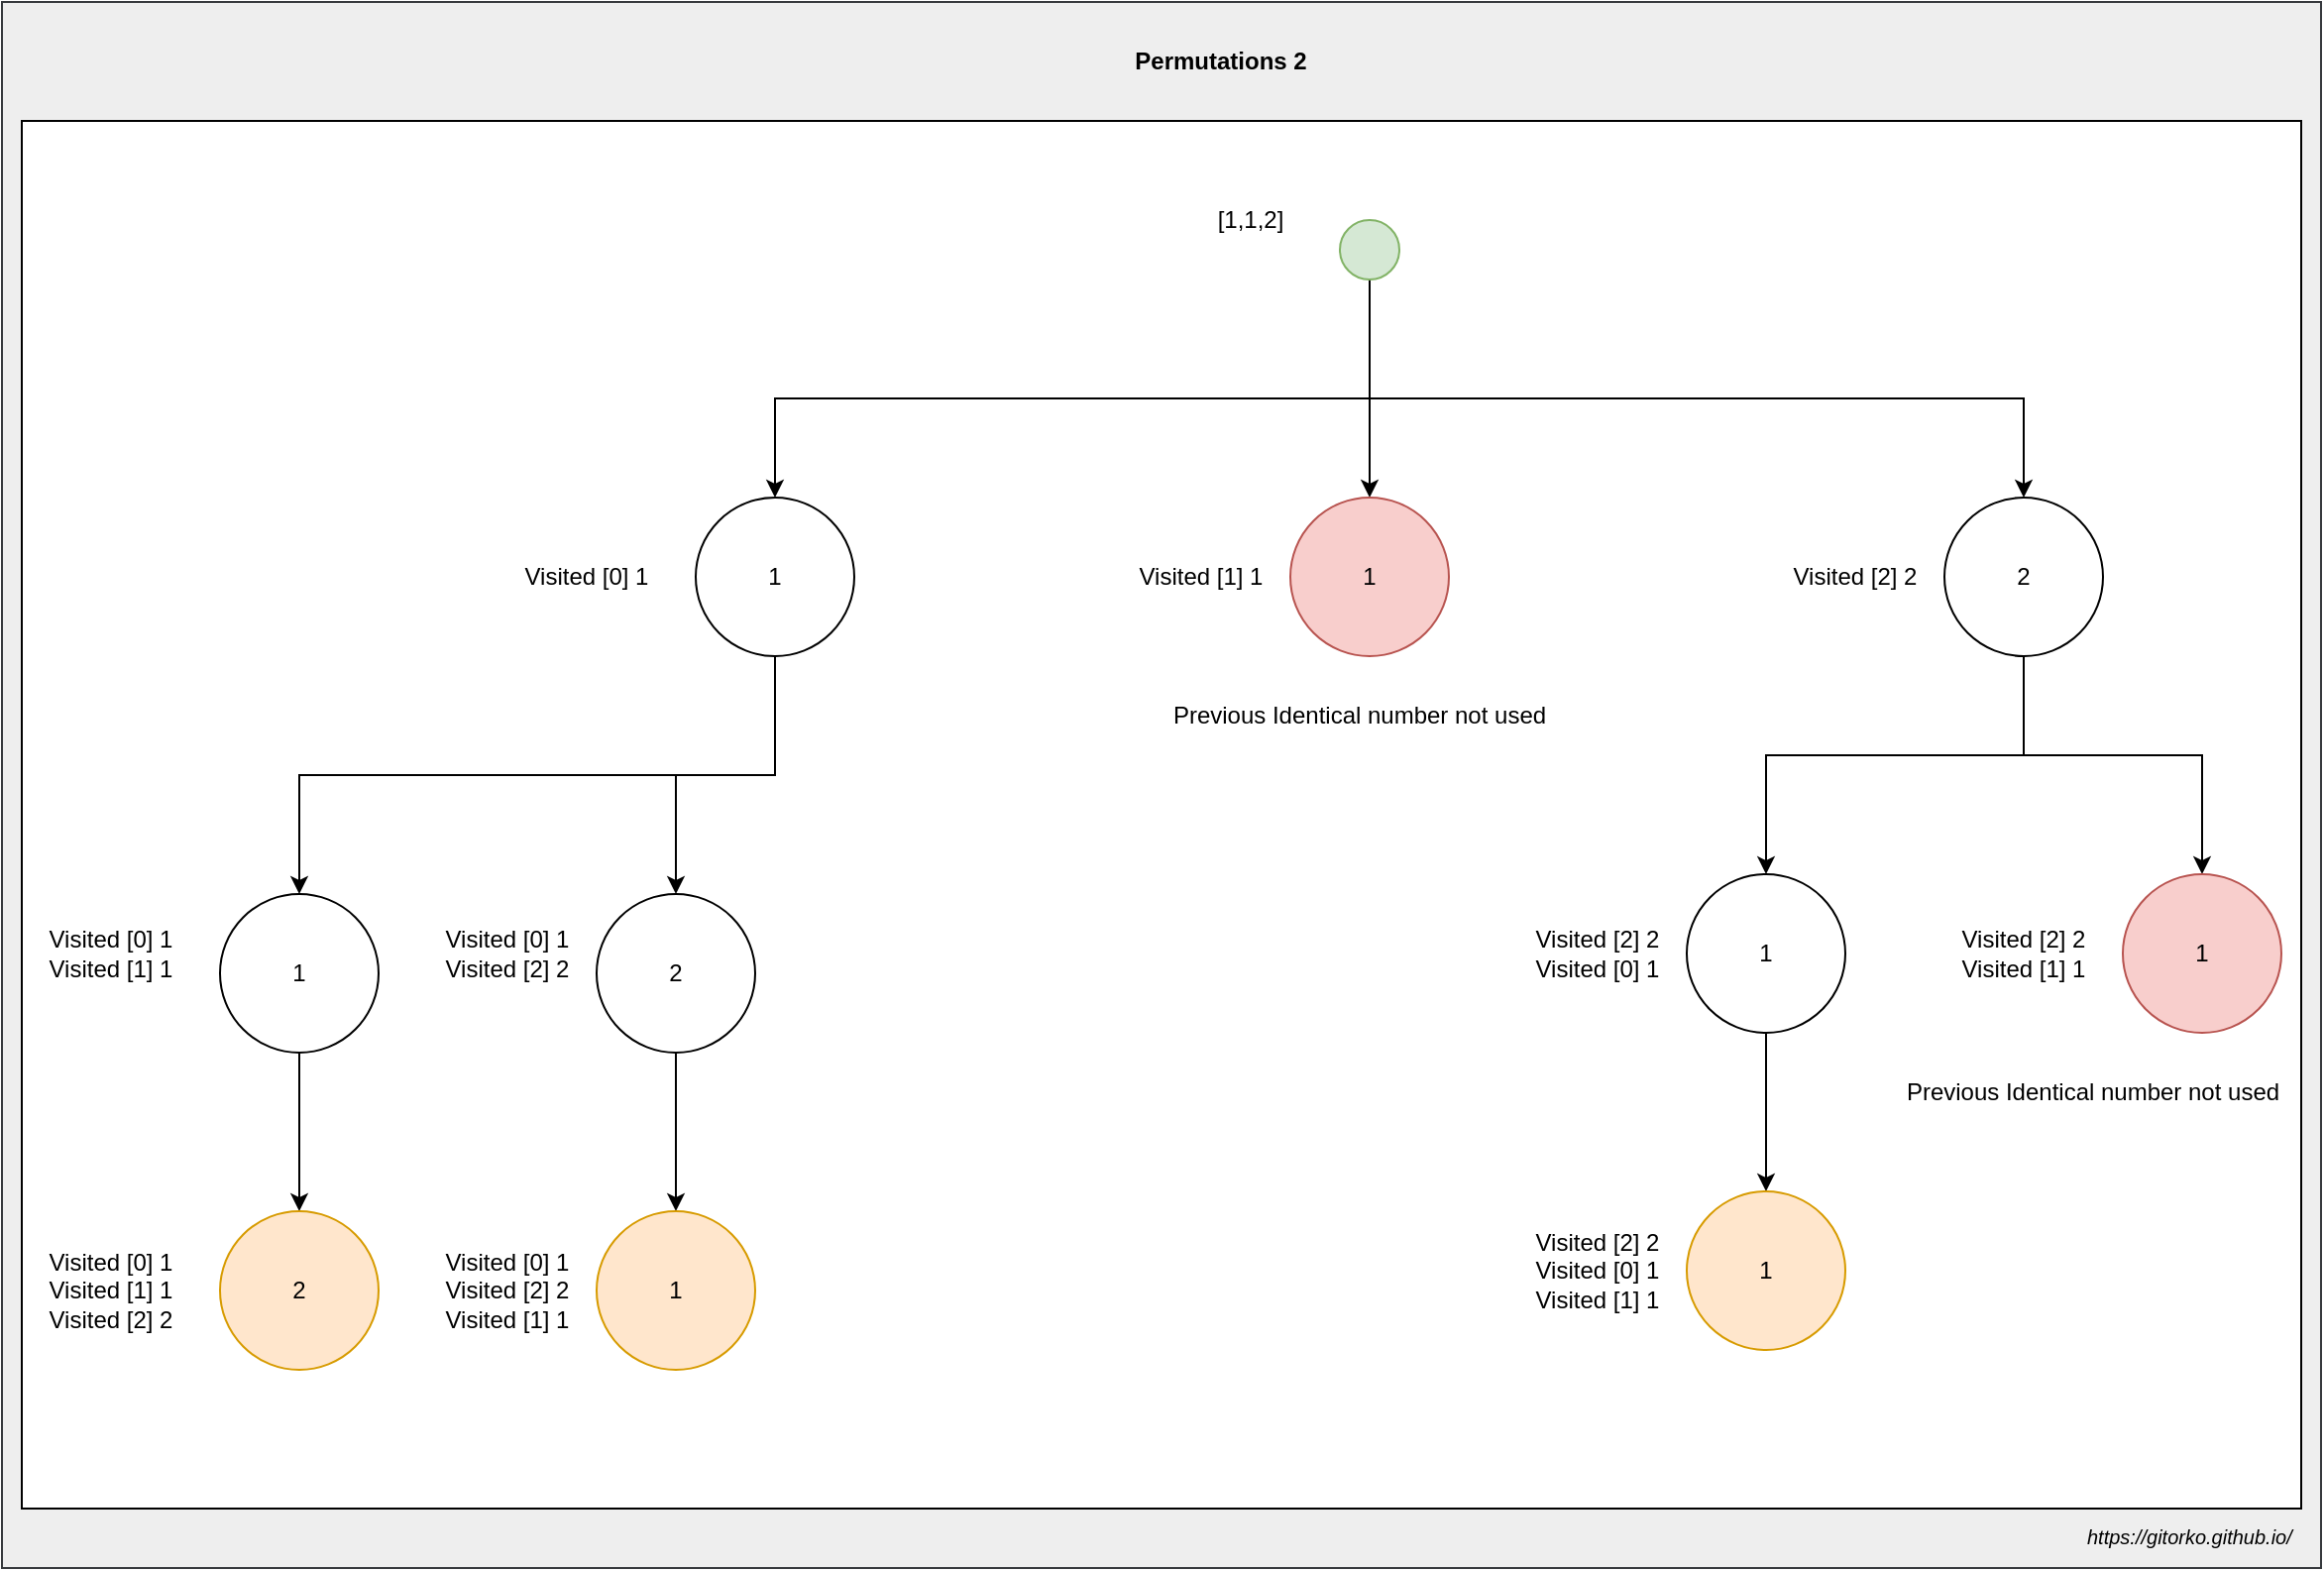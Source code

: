 <mxfile version="12.6.5" type="device"><diagram id="D81CD6O-xbuxdXITjbYE" name="Page-1"><mxGraphModel dx="1801" dy="1002" grid="1" gridSize="10" guides="1" tooltips="1" connect="1" arrows="1" fold="1" page="1" pageScale="1" pageWidth="500" pageHeight="1200" math="0" shadow="0"><root><mxCell id="0"/><mxCell id="1" parent="0"/><mxCell id="B4lcNj0vANavylaV1LOG-54" value="" style="rounded=0;whiteSpace=wrap;html=1;fillColor=#eeeeee;strokeColor=#36393d;" parent="1" vertex="1"><mxGeometry x="-380" y="60" width="1170" height="790" as="geometry"/></mxCell><mxCell id="B4lcNj0vANavylaV1LOG-52" value="" style="rounded=0;whiteSpace=wrap;html=1;" parent="1" vertex="1"><mxGeometry x="-370" y="120" width="1150" height="700" as="geometry"/></mxCell><mxCell id="B4lcNj0vANavylaV1LOG-4" style="edgeStyle=orthogonalEdgeStyle;rounded=0;orthogonalLoop=1;jettySize=auto;html=1;exitX=0.5;exitY=1;exitDx=0;exitDy=0;" parent="1" source="B4lcNj0vANavylaV1LOG-1" target="B4lcNj0vANavylaV1LOG-2" edge="1"><mxGeometry relative="1" as="geometry"><Array as="points"><mxPoint x="310" y="260"/><mxPoint x="10" y="260"/></Array></mxGeometry></mxCell><mxCell id="B4lcNj0vANavylaV1LOG-7" value="" style="edgeStyle=orthogonalEdgeStyle;rounded=0;orthogonalLoop=1;jettySize=auto;html=1;exitX=0.5;exitY=1;exitDx=0;exitDy=0;entryX=0.5;entryY=0;entryDx=0;entryDy=0;" parent="1" source="B4lcNj0vANavylaV1LOG-1" target="B4lcNj0vANavylaV1LOG-6" edge="1"><mxGeometry relative="1" as="geometry"><Array as="points"><mxPoint x="310" y="260"/><mxPoint x="640" y="260"/></Array></mxGeometry></mxCell><mxCell id="B4lcNj0vANavylaV1LOG-9" value="" style="edgeStyle=orthogonalEdgeStyle;rounded=0;orthogonalLoop=1;jettySize=auto;html=1;" parent="1" source="B4lcNj0vANavylaV1LOG-1" target="B4lcNj0vANavylaV1LOG-8" edge="1"><mxGeometry relative="1" as="geometry"><Array as="points"><mxPoint x="310" y="185"/><mxPoint x="310" y="350"/></Array></mxGeometry></mxCell><mxCell id="B4lcNj0vANavylaV1LOG-1" value="" style="ellipse;whiteSpace=wrap;html=1;aspect=fixed;fillColor=#d5e8d4;strokeColor=#82b366;" parent="1" vertex="1"><mxGeometry x="295" y="170" width="30" height="30" as="geometry"/></mxCell><mxCell id="B4lcNj0vANavylaV1LOG-8" value="1" style="ellipse;whiteSpace=wrap;html=1;aspect=fixed;fillColor=#f8cecc;strokeColor=#b85450;" parent="1" vertex="1"><mxGeometry x="270" y="310" width="80" height="80" as="geometry"/></mxCell><mxCell id="B4lcNj0vANavylaV1LOG-38" value="" style="edgeStyle=orthogonalEdgeStyle;rounded=0;orthogonalLoop=1;jettySize=auto;html=1;" parent="1" target="B4lcNj0vANavylaV1LOG-37" edge="1"><mxGeometry relative="1" as="geometry"><mxPoint x="330" y="580" as="sourcePoint"/></mxGeometry></mxCell><mxCell id="B4lcNj0vANavylaV1LOG-43" value="" style="edgeStyle=orthogonalEdgeStyle;rounded=0;orthogonalLoop=1;jettySize=auto;html=1;exitX=0.5;exitY=1;exitDx=0;exitDy=0;" parent="1" source="B4lcNj0vANavylaV1LOG-6" target="B4lcNj0vANavylaV1LOG-42" edge="1"><mxGeometry relative="1" as="geometry"><Array as="points"><mxPoint x="640" y="440"/><mxPoint x="510" y="440"/></Array></mxGeometry></mxCell><mxCell id="B4lcNj0vANavylaV1LOG-50" style="edgeStyle=orthogonalEdgeStyle;rounded=0;orthogonalLoop=1;jettySize=auto;html=1;entryX=0.5;entryY=0;entryDx=0;entryDy=0;" parent="1" source="B4lcNj0vANavylaV1LOG-6" target="B4lcNj0vANavylaV1LOG-49" edge="1"><mxGeometry relative="1" as="geometry"><Array as="points"><mxPoint x="640" y="440"/><mxPoint x="730" y="440"/></Array></mxGeometry></mxCell><mxCell id="B4lcNj0vANavylaV1LOG-6" value="2" style="ellipse;whiteSpace=wrap;html=1;aspect=fixed;" parent="1" vertex="1"><mxGeometry x="600" y="310" width="80" height="80" as="geometry"/></mxCell><mxCell id="B4lcNj0vANavylaV1LOG-46" value="" style="edgeStyle=orthogonalEdgeStyle;rounded=0;orthogonalLoop=1;jettySize=auto;html=1;" parent="1" source="B4lcNj0vANavylaV1LOG-42" target="B4lcNj0vANavylaV1LOG-45" edge="1"><mxGeometry relative="1" as="geometry"/></mxCell><mxCell id="B4lcNj0vANavylaV1LOG-42" value="1" style="ellipse;whiteSpace=wrap;html=1;aspect=fixed;" parent="1" vertex="1"><mxGeometry x="470" y="500" width="80" height="80" as="geometry"/></mxCell><mxCell id="B4lcNj0vANavylaV1LOG-45" value="1" style="ellipse;whiteSpace=wrap;html=1;aspect=fixed;fillColor=#ffe6cc;strokeColor=#d79b00;" parent="1" vertex="1"><mxGeometry x="470" y="660" width="80" height="80" as="geometry"/></mxCell><mxCell id="B4lcNj0vANavylaV1LOG-12" value="" style="edgeStyle=orthogonalEdgeStyle;rounded=0;orthogonalLoop=1;jettySize=auto;html=1;exitX=0.5;exitY=1;exitDx=0;exitDy=0;" parent="1" source="B4lcNj0vANavylaV1LOG-2" target="B4lcNj0vANavylaV1LOG-11" edge="1"><mxGeometry relative="1" as="geometry"/></mxCell><mxCell id="B4lcNj0vANavylaV1LOG-21" style="edgeStyle=orthogonalEdgeStyle;rounded=0;orthogonalLoop=1;jettySize=auto;html=1;" parent="1" source="B4lcNj0vANavylaV1LOG-2" target="B4lcNj0vANavylaV1LOG-20" edge="1"><mxGeometry relative="1" as="geometry"/></mxCell><mxCell id="B4lcNj0vANavylaV1LOG-2" value="1" style="ellipse;whiteSpace=wrap;html=1;aspect=fixed;" parent="1" vertex="1"><mxGeometry x="-30" y="310" width="80" height="80" as="geometry"/></mxCell><mxCell id="B4lcNj0vANavylaV1LOG-15" value="" style="edgeStyle=orthogonalEdgeStyle;rounded=0;orthogonalLoop=1;jettySize=auto;html=1;" parent="1" source="B4lcNj0vANavylaV1LOG-11" target="B4lcNj0vANavylaV1LOG-14" edge="1"><mxGeometry relative="1" as="geometry"/></mxCell><mxCell id="B4lcNj0vANavylaV1LOG-11" value="1" style="ellipse;whiteSpace=wrap;html=1;aspect=fixed;" parent="1" vertex="1"><mxGeometry x="-270" y="510" width="80" height="80" as="geometry"/></mxCell><mxCell id="B4lcNj0vANavylaV1LOG-14" value="2" style="ellipse;whiteSpace=wrap;html=1;aspect=fixed;fillColor=#ffe6cc;strokeColor=#d79b00;" parent="1" vertex="1"><mxGeometry x="-270" y="670" width="80" height="80" as="geometry"/></mxCell><mxCell id="B4lcNj0vANavylaV1LOG-5" value="[1,1,2]" style="text;html=1;strokeColor=none;fillColor=none;align=center;verticalAlign=middle;whiteSpace=wrap;rounded=0;" parent="1" vertex="1"><mxGeometry x="230" y="160" width="40" height="20" as="geometry"/></mxCell><mxCell id="B4lcNj0vANavylaV1LOG-10" value="Visited [0] 1" style="text;html=1;strokeColor=none;fillColor=none;align=center;verticalAlign=middle;whiteSpace=wrap;rounded=0;" parent="1" vertex="1"><mxGeometry x="-120" y="340" width="70" height="20" as="geometry"/></mxCell><mxCell id="B4lcNj0vANavylaV1LOG-13" value="Visited [0] 1&lt;br&gt;Visited [1] 1" style="text;html=1;strokeColor=none;fillColor=none;align=center;verticalAlign=middle;whiteSpace=wrap;rounded=0;" parent="1" vertex="1"><mxGeometry x="-360" y="530" width="70" height="20" as="geometry"/></mxCell><mxCell id="B4lcNj0vANavylaV1LOG-16" value="Visited [0] 1&lt;br&gt;Visited [1] 1&lt;br&gt;Visited [2] 2" style="text;html=1;strokeColor=none;fillColor=none;align=center;verticalAlign=middle;whiteSpace=wrap;rounded=0;" parent="1" vertex="1"><mxGeometry x="-360" y="700" width="70" height="20" as="geometry"/></mxCell><mxCell id="B4lcNj0vANavylaV1LOG-24" value="" style="edgeStyle=orthogonalEdgeStyle;rounded=0;orthogonalLoop=1;jettySize=auto;html=1;" parent="1" source="B4lcNj0vANavylaV1LOG-20" target="B4lcNj0vANavylaV1LOG-23" edge="1"><mxGeometry relative="1" as="geometry"/></mxCell><mxCell id="B4lcNj0vANavylaV1LOG-20" value="2" style="ellipse;whiteSpace=wrap;html=1;aspect=fixed;" parent="1" vertex="1"><mxGeometry x="-80" y="510" width="80" height="80" as="geometry"/></mxCell><mxCell id="B4lcNj0vANavylaV1LOG-23" value="1" style="ellipse;whiteSpace=wrap;html=1;aspect=fixed;fillColor=#ffe6cc;strokeColor=#d79b00;" parent="1" vertex="1"><mxGeometry x="-80" y="670" width="80" height="80" as="geometry"/></mxCell><mxCell id="B4lcNj0vANavylaV1LOG-22" value="Visited [0] 1&lt;br&gt;Visited [2] 2" style="text;html=1;strokeColor=none;fillColor=none;align=center;verticalAlign=middle;whiteSpace=wrap;rounded=0;" parent="1" vertex="1"><mxGeometry x="-160" y="530" width="70" height="20" as="geometry"/></mxCell><mxCell id="B4lcNj0vANavylaV1LOG-25" value="Visited [0] 1&lt;br&gt;Visited [2] 2&lt;br&gt;Visited [1] 1" style="text;html=1;strokeColor=none;fillColor=none;align=center;verticalAlign=middle;whiteSpace=wrap;rounded=0;" parent="1" vertex="1"><mxGeometry x="-160" y="690" width="70" height="40" as="geometry"/></mxCell><mxCell id="B4lcNj0vANavylaV1LOG-29" value="Visited [1] 1" style="text;html=1;strokeColor=none;fillColor=none;align=center;verticalAlign=middle;whiteSpace=wrap;rounded=0;" parent="1" vertex="1"><mxGeometry x="190" y="340" width="70" height="20" as="geometry"/></mxCell><mxCell id="B4lcNj0vANavylaV1LOG-36" value="Visited [2] 2" style="text;html=1;strokeColor=none;fillColor=none;align=center;verticalAlign=middle;whiteSpace=wrap;rounded=0;" parent="1" vertex="1"><mxGeometry x="520" y="340" width="70" height="20" as="geometry"/></mxCell><mxCell id="B4lcNj0vANavylaV1LOG-44" value="Visited [2] 2&lt;br&gt;Visited [0] 1" style="text;html=1;strokeColor=none;fillColor=none;align=center;verticalAlign=middle;whiteSpace=wrap;rounded=0;" parent="1" vertex="1"><mxGeometry x="390" y="530" width="70" height="20" as="geometry"/></mxCell><mxCell id="B4lcNj0vANavylaV1LOG-47" value="Visited [2] 2&lt;br&gt;Visited [0] 1&lt;br&gt;Visited [1] 1" style="text;html=1;strokeColor=none;fillColor=none;align=center;verticalAlign=middle;whiteSpace=wrap;rounded=0;" parent="1" vertex="1"><mxGeometry x="390" y="690" width="70" height="20" as="geometry"/></mxCell><mxCell id="B4lcNj0vANavylaV1LOG-49" value="1" style="ellipse;whiteSpace=wrap;html=1;aspect=fixed;fillColor=#f8cecc;strokeColor=#b85450;" parent="1" vertex="1"><mxGeometry x="690" y="500" width="80" height="80" as="geometry"/></mxCell><mxCell id="B4lcNj0vANavylaV1LOG-51" value="Visited [2] 2&lt;br&gt;Visited [1] 1" style="text;html=1;strokeColor=none;fillColor=none;align=center;verticalAlign=middle;whiteSpace=wrap;rounded=0;" parent="1" vertex="1"><mxGeometry x="605" y="530" width="70" height="20" as="geometry"/></mxCell><mxCell id="B4lcNj0vANavylaV1LOG-55" value="Permutations 2" style="text;html=1;strokeColor=none;fillColor=none;align=center;verticalAlign=middle;whiteSpace=wrap;rounded=0;fontStyle=1" parent="1" vertex="1"><mxGeometry x="190" y="80" width="90" height="20" as="geometry"/></mxCell><UserObject label="&lt;font style=&quot;font-size: 10px&quot;&gt;&lt;i&gt;https://gitorko.github.io/&lt;/i&gt;&lt;/font&gt;" link="https://gitorko.github.io/" id="B4lcNj0vANavylaV1LOG-56"><mxCell style="text;html=1;" parent="1" vertex="1"><mxGeometry x="670" y="820" width="110" height="30" as="geometry"/></mxCell></UserObject><mxCell id="SVzwowTOPId4fmp-2RZj-1" value="Previous Identical number not used" style="text;html=1;strokeColor=none;fillColor=none;align=center;verticalAlign=middle;whiteSpace=wrap;rounded=0;" vertex="1" parent="1"><mxGeometry x="200" y="410" width="210" height="20" as="geometry"/></mxCell><mxCell id="SVzwowTOPId4fmp-2RZj-2" value="Previous Identical number not used" style="text;html=1;strokeColor=none;fillColor=none;align=center;verticalAlign=middle;whiteSpace=wrap;rounded=0;" vertex="1" parent="1"><mxGeometry x="570" y="600" width="210" height="20" as="geometry"/></mxCell></root></mxGraphModel></diagram></mxfile>